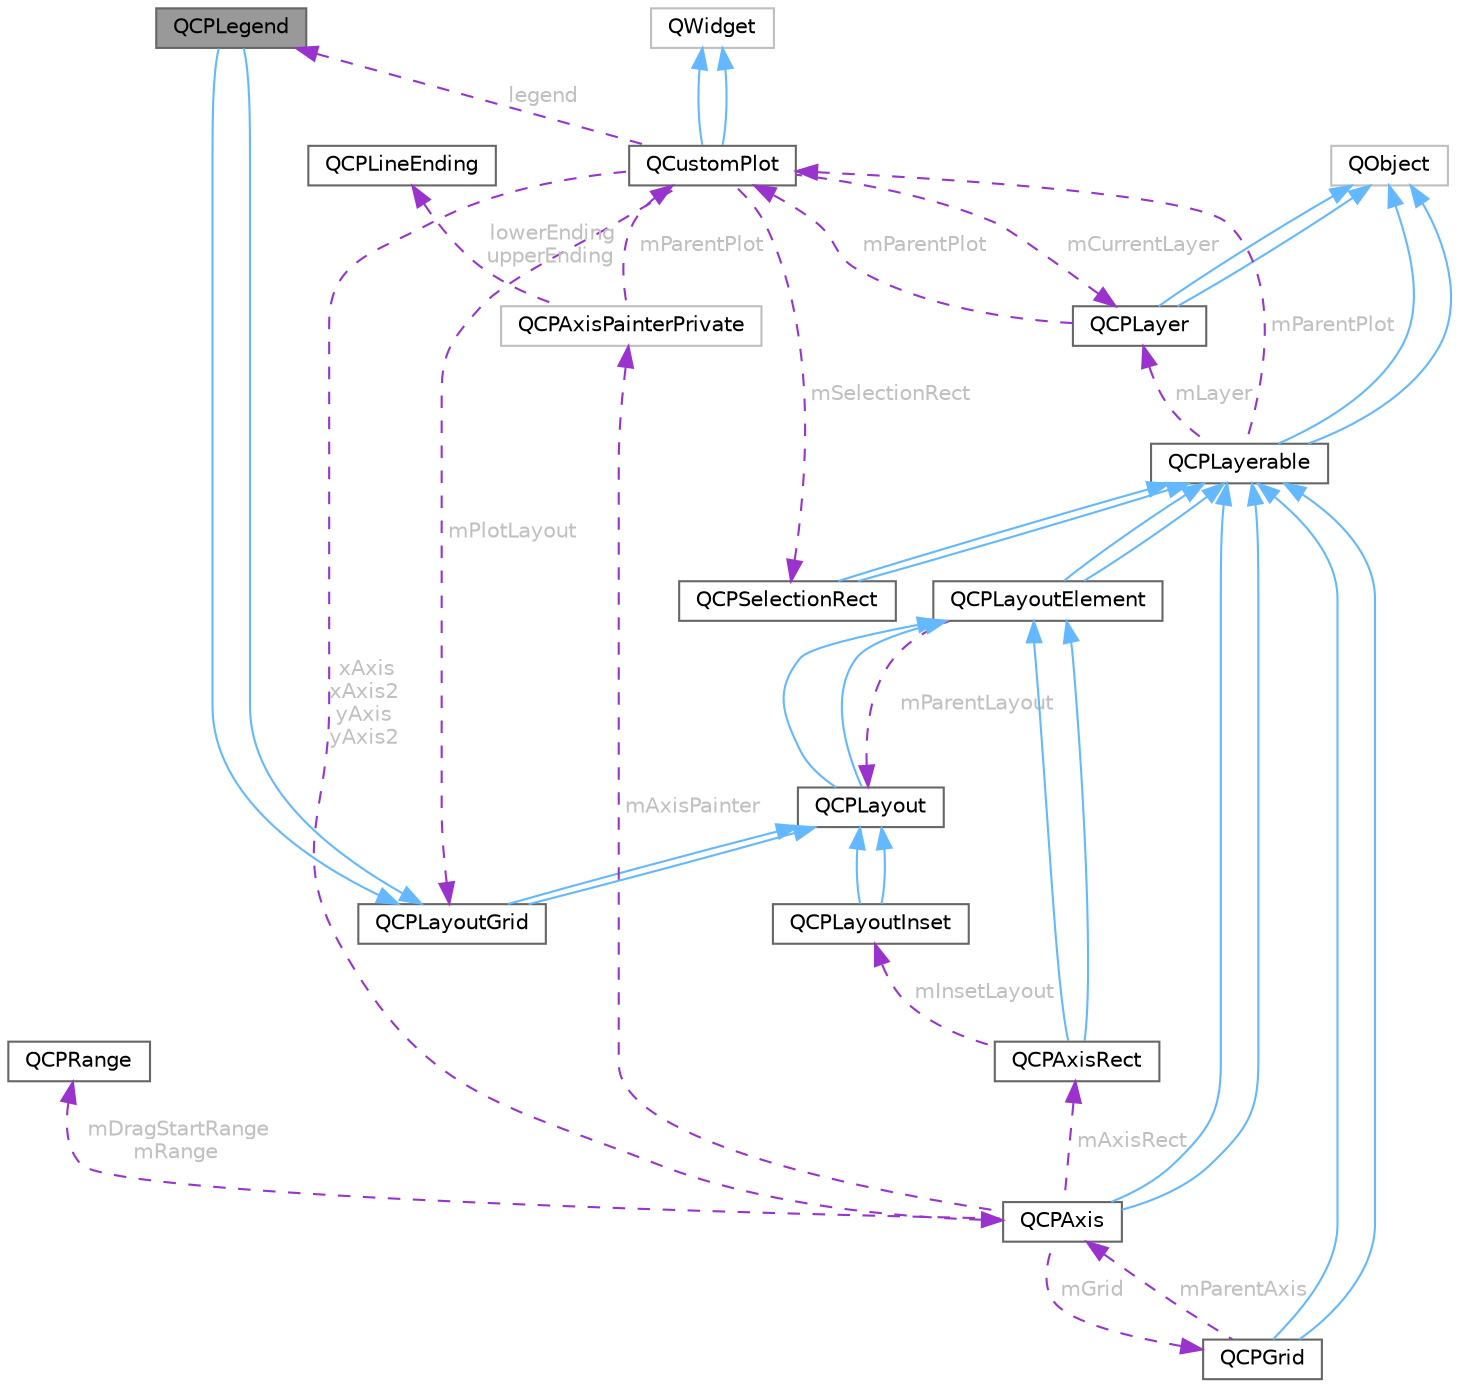digraph "QCPLegend"
{
 // LATEX_PDF_SIZE
  bgcolor="transparent";
  edge [fontname=Helvetica,fontsize=10,labelfontname=Helvetica,labelfontsize=10];
  node [fontname=Helvetica,fontsize=10,shape=box,height=0.2,width=0.4];
  Node1 [id="Node000001",label="QCPLegend",height=0.2,width=0.4,color="gray40", fillcolor="grey60", style="filled", fontcolor="black",tooltip="Manages a legend inside a QCustomPlot."];
  Node2 -> Node1 [id="edge1_Node000001_Node000002",dir="back",color="steelblue1",style="solid",tooltip=" "];
  Node2 [id="Node000002",label="QCPLayoutGrid",height=0.2,width=0.4,color="gray40", fillcolor="white", style="filled",URL="$class_q_c_p_layout_grid.html",tooltip="A layout that arranges child elements in a grid."];
  Node3 -> Node2 [id="edge2_Node000002_Node000003",dir="back",color="steelblue1",style="solid",tooltip=" "];
  Node3 [id="Node000003",label="QCPLayout",height=0.2,width=0.4,color="gray40", fillcolor="white", style="filled",URL="$class_q_c_p_layout.html",tooltip="The abstract base class for layouts."];
  Node4 -> Node3 [id="edge3_Node000003_Node000004",dir="back",color="steelblue1",style="solid",tooltip=" "];
  Node4 [id="Node000004",label="QCPLayoutElement",height=0.2,width=0.4,color="gray40", fillcolor="white", style="filled",URL="$class_q_c_p_layout_element.html",tooltip="The abstract base class for all objects that form the layout system."];
  Node5 -> Node4 [id="edge4_Node000004_Node000005",dir="back",color="steelblue1",style="solid",tooltip=" "];
  Node5 [id="Node000005",label="QCPLayerable",height=0.2,width=0.4,color="gray40", fillcolor="white", style="filled",URL="$class_q_c_p_layerable.html",tooltip="Base class for all drawable objects."];
  Node6 -> Node5 [id="edge5_Node000005_Node000006",dir="back",color="steelblue1",style="solid",tooltip=" "];
  Node6 [id="Node000006",label="QObject",height=0.2,width=0.4,color="grey75", fillcolor="white", style="filled",tooltip=" "];
  Node6 -> Node5 [id="edge6_Node000005_Node000006",dir="back",color="steelblue1",style="solid",tooltip=" "];
  Node7 -> Node5 [id="edge7_Node000005_Node000007",dir="back",color="darkorchid3",style="dashed",tooltip=" ",label=" mParentPlot",fontcolor="grey" ];
  Node7 [id="Node000007",label="QCustomPlot",height=0.2,width=0.4,color="gray40", fillcolor="white", style="filled",URL="$class_q_custom_plot.html",tooltip="The central class of the library. This is the QWidget which displays the plot and interacts with the ..."];
  Node8 -> Node7 [id="edge8_Node000007_Node000008",dir="back",color="steelblue1",style="solid",tooltip=" "];
  Node8 [id="Node000008",label="QWidget",height=0.2,width=0.4,color="grey75", fillcolor="white", style="filled",tooltip=" "];
  Node8 -> Node7 [id="edge9_Node000007_Node000008",dir="back",color="steelblue1",style="solid",tooltip=" "];
  Node9 -> Node7 [id="edge10_Node000007_Node000009",dir="back",color="darkorchid3",style="dashed",tooltip=" ",label=" xAxis\nxAxis2\nyAxis\nyAxis2",fontcolor="grey" ];
  Node9 [id="Node000009",label="QCPAxis",height=0.2,width=0.4,color="gray40", fillcolor="white", style="filled",URL="$class_q_c_p_axis.html",tooltip="Manages a single axis inside a QCustomPlot."];
  Node5 -> Node9 [id="edge11_Node000009_Node000005",dir="back",color="steelblue1",style="solid",tooltip=" "];
  Node5 -> Node9 [id="edge12_Node000009_Node000005",dir="back",color="steelblue1",style="solid",tooltip=" "];
  Node10 -> Node9 [id="edge13_Node000009_Node000010",dir="back",color="darkorchid3",style="dashed",tooltip=" ",label=" mAxisRect",fontcolor="grey" ];
  Node10 [id="Node000010",label="QCPAxisRect",height=0.2,width=0.4,color="gray40", fillcolor="white", style="filled",URL="$class_q_c_p_axis_rect.html",tooltip="Holds multiple axes and arranges them in a rectangular shape."];
  Node4 -> Node10 [id="edge14_Node000010_Node000004",dir="back",color="steelblue1",style="solid",tooltip=" "];
  Node4 -> Node10 [id="edge15_Node000010_Node000004",dir="back",color="steelblue1",style="solid",tooltip=" "];
  Node11 -> Node10 [id="edge16_Node000010_Node000011",dir="back",color="darkorchid3",style="dashed",tooltip=" ",label=" mInsetLayout",fontcolor="grey" ];
  Node11 [id="Node000011",label="QCPLayoutInset",height=0.2,width=0.4,color="gray40", fillcolor="white", style="filled",URL="$class_q_c_p_layout_inset.html",tooltip="A layout that places child elements aligned to the border or arbitrarily positioned."];
  Node3 -> Node11 [id="edge17_Node000011_Node000003",dir="back",color="steelblue1",style="solid",tooltip=" "];
  Node3 -> Node11 [id="edge18_Node000011_Node000003",dir="back",color="steelblue1",style="solid",tooltip=" "];
  Node12 -> Node9 [id="edge19_Node000009_Node000012",dir="back",color="darkorchid3",style="dashed",tooltip=" ",label=" mDragStartRange\nmRange",fontcolor="grey" ];
  Node12 [id="Node000012",label="QCPRange",height=0.2,width=0.4,color="gray40", fillcolor="white", style="filled",URL="$class_q_c_p_range.html",tooltip="Represents the range an axis is encompassing."];
  Node13 -> Node9 [id="edge20_Node000009_Node000013",dir="back",color="darkorchid3",style="dashed",tooltip=" ",label=" mGrid",fontcolor="grey" ];
  Node13 [id="Node000013",label="QCPGrid",height=0.2,width=0.4,color="gray40", fillcolor="white", style="filled",URL="$class_q_c_p_grid.html",tooltip="Responsible for drawing the grid of a QCPAxis."];
  Node5 -> Node13 [id="edge21_Node000013_Node000005",dir="back",color="steelblue1",style="solid",tooltip=" "];
  Node5 -> Node13 [id="edge22_Node000013_Node000005",dir="back",color="steelblue1",style="solid",tooltip=" "];
  Node9 -> Node13 [id="edge23_Node000013_Node000009",dir="back",color="darkorchid3",style="dashed",tooltip=" ",label=" mParentAxis",fontcolor="grey" ];
  Node14 -> Node9 [id="edge24_Node000009_Node000014",dir="back",color="darkorchid3",style="dashed",tooltip=" ",label=" mAxisPainter",fontcolor="grey" ];
  Node14 [id="Node000014",label="QCPAxisPainterPrivate",height=0.2,width=0.4,color="grey75", fillcolor="white", style="filled",URL="$class_q_c_p_axis_painter_private.html",tooltip=" "];
  Node15 -> Node14 [id="edge25_Node000014_Node000015",dir="back",color="darkorchid3",style="dashed",tooltip=" ",label=" lowerEnding\nupperEnding",fontcolor="grey" ];
  Node15 [id="Node000015",label="QCPLineEnding",height=0.2,width=0.4,color="gray40", fillcolor="white", style="filled",URL="$class_q_c_p_line_ending.html",tooltip="Handles the different ending decorations for line-like items."];
  Node7 -> Node14 [id="edge26_Node000014_Node000007",dir="back",color="darkorchid3",style="dashed",tooltip=" ",label=" mParentPlot",fontcolor="grey" ];
  Node1 -> Node7 [id="edge27_Node000007_Node000001",dir="back",color="darkorchid3",style="dashed",tooltip=" ",label=" legend",fontcolor="grey" ];
  Node2 -> Node7 [id="edge28_Node000007_Node000002",dir="back",color="darkorchid3",style="dashed",tooltip=" ",label=" mPlotLayout",fontcolor="grey" ];
  Node16 -> Node7 [id="edge29_Node000007_Node000016",dir="back",color="darkorchid3",style="dashed",tooltip=" ",label=" mCurrentLayer",fontcolor="grey" ];
  Node16 [id="Node000016",label="QCPLayer",height=0.2,width=0.4,color="gray40", fillcolor="white", style="filled",URL="$class_q_c_p_layer.html",tooltip="A layer that may contain objects, to control the rendering order."];
  Node6 -> Node16 [id="edge30_Node000016_Node000006",dir="back",color="steelblue1",style="solid",tooltip=" "];
  Node6 -> Node16 [id="edge31_Node000016_Node000006",dir="back",color="steelblue1",style="solid",tooltip=" "];
  Node7 -> Node16 [id="edge32_Node000016_Node000007",dir="back",color="darkorchid3",style="dashed",tooltip=" ",label=" mParentPlot",fontcolor="grey" ];
  Node17 -> Node7 [id="edge33_Node000007_Node000017",dir="back",color="darkorchid3",style="dashed",tooltip=" ",label=" mSelectionRect",fontcolor="grey" ];
  Node17 [id="Node000017",label="QCPSelectionRect",height=0.2,width=0.4,color="gray40", fillcolor="white", style="filled",URL="$class_q_c_p_selection_rect.html",tooltip="Provides rect/rubber-band data selection and range zoom interaction."];
  Node5 -> Node17 [id="edge34_Node000017_Node000005",dir="back",color="steelblue1",style="solid",tooltip=" "];
  Node5 -> Node17 [id="edge35_Node000017_Node000005",dir="back",color="steelblue1",style="solid",tooltip=" "];
  Node16 -> Node5 [id="edge36_Node000005_Node000016",dir="back",color="darkorchid3",style="dashed",tooltip=" ",label=" mLayer",fontcolor="grey" ];
  Node5 -> Node4 [id="edge37_Node000004_Node000005",dir="back",color="steelblue1",style="solid",tooltip=" "];
  Node3 -> Node4 [id="edge38_Node000004_Node000003",dir="back",color="darkorchid3",style="dashed",tooltip=" ",label=" mParentLayout",fontcolor="grey" ];
  Node4 -> Node3 [id="edge39_Node000003_Node000004",dir="back",color="steelblue1",style="solid",tooltip=" "];
  Node3 -> Node2 [id="edge40_Node000002_Node000003",dir="back",color="steelblue1",style="solid",tooltip=" "];
  Node2 -> Node1 [id="edge41_Node000001_Node000002",dir="back",color="steelblue1",style="solid",tooltip=" "];
}
